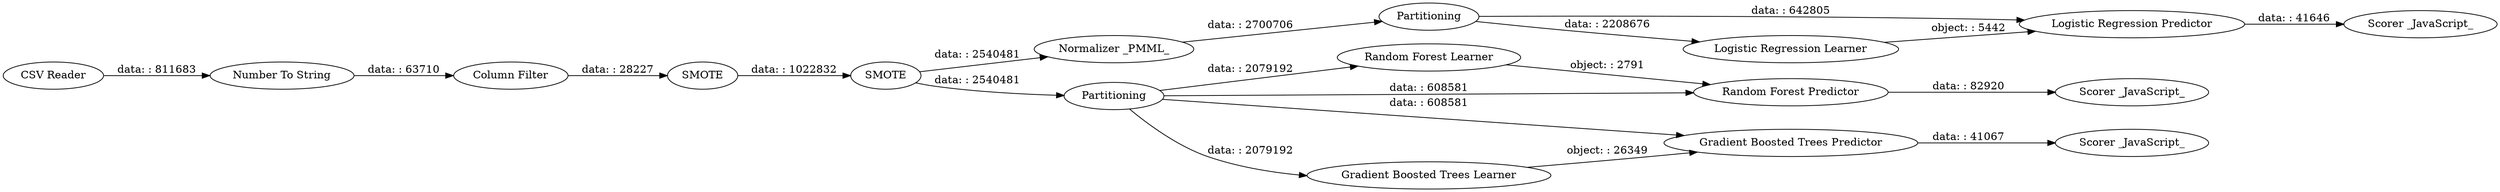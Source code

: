 digraph {
	"1354752481344259644_1" [label="CSV Reader"]
	"1354752481344259644_334" [label="Column Filter"]
	"1354752481344259644_323" [label=SMOTE]
	"1354752481344259644_316" [label="Normalizer _PMML_"]
	"1354752481344259644_18" [label="Random Forest Predictor"]
	"1354752481344259644_294" [label=Partitioning]
	"1354752481344259644_340" [label="Gradient Boosted Trees Predictor"]
	"1354752481344259644_322" [label="Logistic Regression Predictor"]
	"1354752481344259644_339" [label="Gradient Boosted Trees Learner"]
	"1354752481344259644_17" [label="Random Forest Learner"]
	"1354752481344259644_341" [label="Number To String"]
	"1354752481344259644_335" [label=SMOTE]
	"1354752481344259644_343" [label=Partitioning]
	"1354752481344259644_345" [label="Scorer _JavaScript_"]
	"1354752481344259644_344" [label="Scorer _JavaScript_"]
	"1354752481344259644_19" [label="Scorer _JavaScript_"]
	"1354752481344259644_338" [label="Logistic Regression Learner"]
	"1354752481344259644_294" -> "1354752481344259644_338" [label="data: : 2208676"]
	"1354752481344259644_343" -> "1354752481344259644_18" [label="data: : 608581"]
	"1354752481344259644_339" -> "1354752481344259644_340" [label="object: : 26349"]
	"1354752481344259644_1" -> "1354752481344259644_341" [label="data: : 811683"]
	"1354752481344259644_323" -> "1354752481344259644_335" [label="data: : 1022832"]
	"1354752481344259644_335" -> "1354752481344259644_316" [label="data: : 2540481"]
	"1354752481344259644_334" -> "1354752481344259644_323" [label="data: : 28227"]
	"1354752481344259644_294" -> "1354752481344259644_322" [label="data: : 642805"]
	"1354752481344259644_322" -> "1354752481344259644_345" [label="data: : 41646"]
	"1354752481344259644_335" -> "1354752481344259644_343" [label="data: : 2540481"]
	"1354752481344259644_343" -> "1354752481344259644_340" [label="data: : 608581"]
	"1354752481344259644_341" -> "1354752481344259644_334" [label="data: : 63710"]
	"1354752481344259644_17" -> "1354752481344259644_18" [label="object: : 2791"]
	"1354752481344259644_18" -> "1354752481344259644_19" [label="data: : 82920"]
	"1354752481344259644_340" -> "1354752481344259644_344" [label="data: : 41067"]
	"1354752481344259644_343" -> "1354752481344259644_339" [label="data: : 2079192"]
	"1354752481344259644_316" -> "1354752481344259644_294" [label="data: : 2700706"]
	"1354752481344259644_343" -> "1354752481344259644_17" [label="data: : 2079192"]
	"1354752481344259644_338" -> "1354752481344259644_322" [label="object: : 5442"]
	rankdir=LR
}
